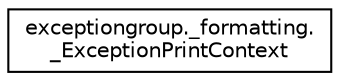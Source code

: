 digraph "Graphical Class Hierarchy"
{
 // LATEX_PDF_SIZE
  edge [fontname="Helvetica",fontsize="10",labelfontname="Helvetica",labelfontsize="10"];
  node [fontname="Helvetica",fontsize="10",shape=record];
  rankdir="LR";
  Node0 [label="exceptiongroup._formatting.\l_ExceptionPrintContext",height=0.2,width=0.4,color="black", fillcolor="white", style="filled",URL="$classexceptiongroup_1_1__formatting_1_1__ExceptionPrintContext.html",tooltip=" "];
}
